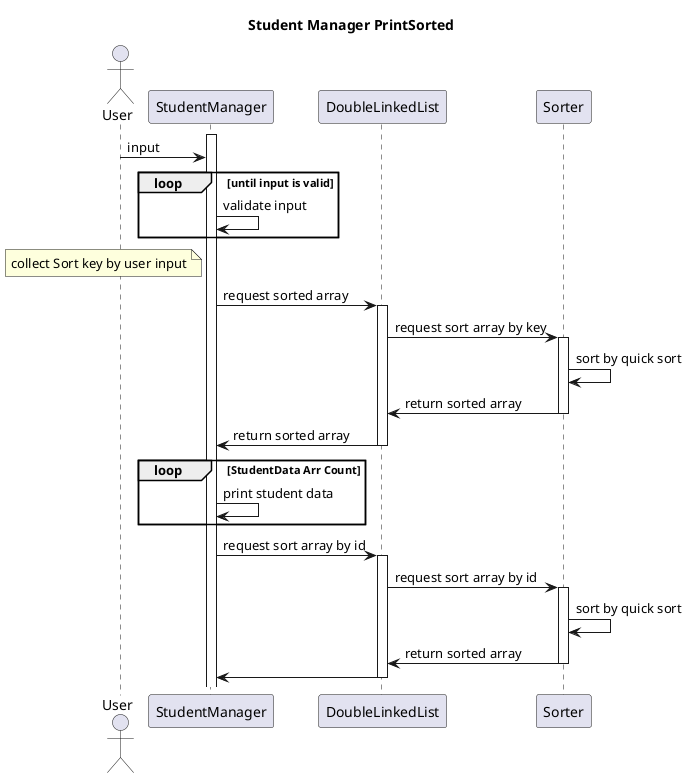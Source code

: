 @startuml a
title Student Manager PrintSorted

actor User
activate StudentManager

User -> StudentManager : input
loop until input is valid
    StudentManager -> StudentManager : validate input
end

note left of StudentManager : collect Sort key by user input

StudentManager -> DoubleLinkedList : request sorted array
activate DoubleLinkedList
DoubleLinkedList -> Sorter : request sort array by key
activate Sorter
Sorter -> Sorter : sort by quick sort
Sorter -> DoubleLinkedList : return sorted array
deactivate Sorter

DoubleLinkedList -> StudentManager : return sorted array
deactivate DoubleLinkedList

loop StudentData Arr Count
    StudentManager -> StudentManager : print student data
end

StudentManager -> DoubleLinkedList : request sort array by id
activate DoubleLinkedList
DoubleLinkedList -> Sorter : request sort array by id
activate Sorter
Sorter -> Sorter : sort by quick sort
Sorter -> DoubleLinkedList : return sorted array
deactivate Sorter

DoubleLinkedList -> StudentManager
deactivate DoubleLinkedList

@enduml
